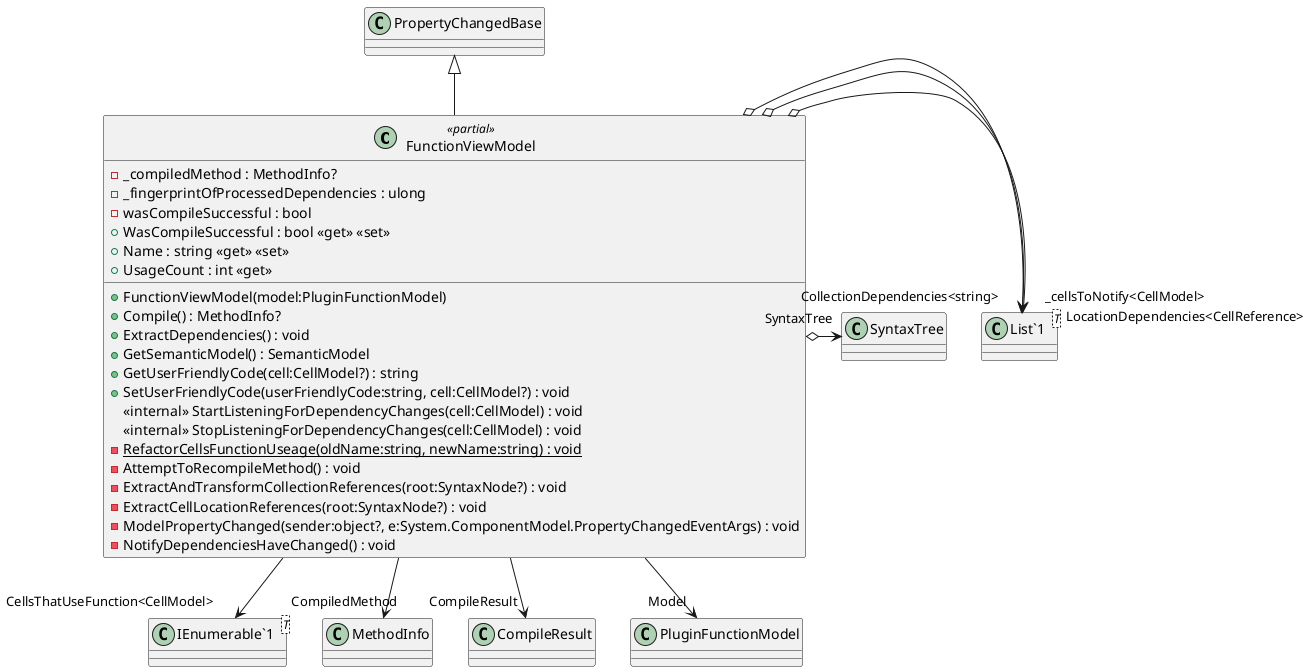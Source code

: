 @startuml
class FunctionViewModel <<partial>> {
    - _compiledMethod : MethodInfo?
    - _fingerprintOfProcessedDependencies : ulong
    - wasCompileSuccessful : bool
    + FunctionViewModel(model:PluginFunctionModel)
    + WasCompileSuccessful : bool <<get>> <<set>>
    + Name : string <<get>> <<set>>
    + UsageCount : int <<get>>
    + Compile() : MethodInfo?
    + ExtractDependencies() : void
    + GetSemanticModel() : SemanticModel
    + GetUserFriendlyCode(cell:CellModel?) : string
    + SetUserFriendlyCode(userFriendlyCode:string, cell:CellModel?) : void
    <<internal>> StartListeningForDependencyChanges(cell:CellModel) : void
    <<internal>> StopListeningForDependencyChanges(cell:CellModel) : void
    - {static} RefactorCellsFunctionUseage(oldName:string, newName:string) : void
    - AttemptToRecompileMethod() : void
    - ExtractAndTransformCollectionReferences(root:SyntaxNode?) : void
    - ExtractCellLocationReferences(root:SyntaxNode?) : void
    - ModelPropertyChanged(sender:object?, e:System.ComponentModel.PropertyChangedEventArgs) : void
    - NotifyDependenciesHaveChanged() : void
}
class "List`1"<T> {
}
class "IEnumerable`1"<T> {
}
PropertyChangedBase <|-- FunctionViewModel
FunctionViewModel o-> "_cellsToNotify<CellModel>" "List`1"
FunctionViewModel --> "CellsThatUseFunction<CellModel>" "IEnumerable`1"
FunctionViewModel o-> "CollectionDependencies<string>" "List`1"
FunctionViewModel --> "CompiledMethod" MethodInfo
FunctionViewModel --> "CompileResult" CompileResult
FunctionViewModel o-> "LocationDependencies<CellReference>" "List`1"
FunctionViewModel --> "Model" PluginFunctionModel
FunctionViewModel o-> "SyntaxTree" SyntaxTree
@enduml
